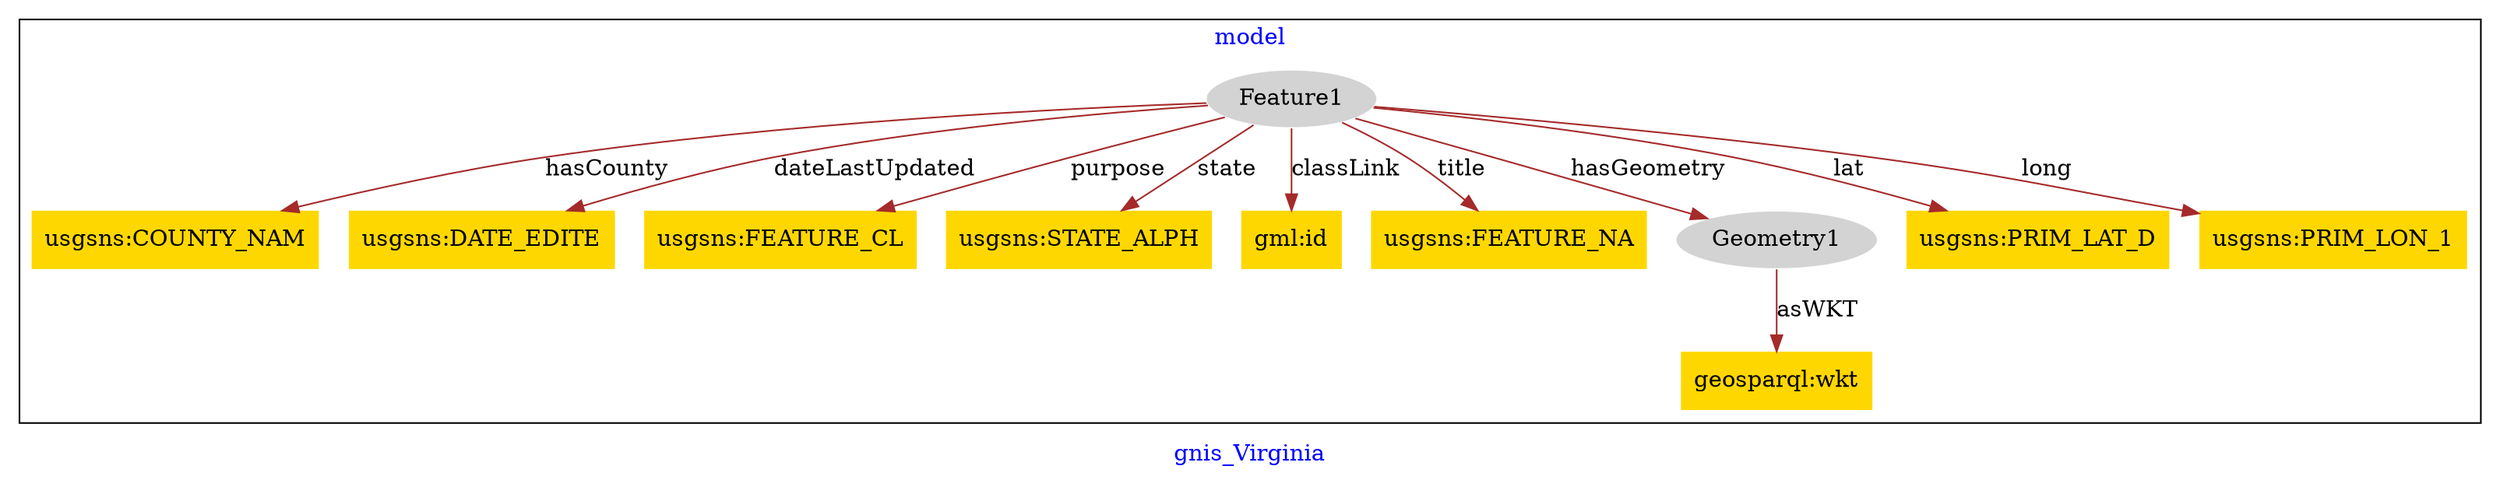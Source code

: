 digraph n0 {
fontcolor="blue"
remincross="true"
label="gnis_Virginia"
subgraph cluster {
label="model"
n2[style="filled",color="white",fillcolor="lightgray",label="Feature1"];
n3[shape="plaintext",style="filled",fillcolor="gold",label="usgsns:COUNTY_NAM"];
n4[shape="plaintext",style="filled",fillcolor="gold",label="usgsns:DATE_EDITE"];
n5[shape="plaintext",style="filled",fillcolor="gold",label="usgsns:FEATURE_CL"];
n6[shape="plaintext",style="filled",fillcolor="gold",label="usgsns:STATE_ALPH"];
n7[shape="plaintext",style="filled",fillcolor="gold",label="gml:id"];
n8[shape="plaintext",style="filled",fillcolor="gold",label="usgsns:FEATURE_NA"];
n9[style="filled",color="white",fillcolor="lightgray",label="Geometry1"];
n10[shape="plaintext",style="filled",fillcolor="gold",label="usgsns:PRIM_LAT_D"];
n11[shape="plaintext",style="filled",fillcolor="gold",label="usgsns:PRIM_LON_1"];
n12[shape="plaintext",style="filled",fillcolor="gold",label="geosparql:wkt"];
}
n2 -> n3[color="brown",fontcolor="black",label="hasCounty"]
n2 -> n4[color="brown",fontcolor="black",label="dateLastUpdated"]
n2 -> n5[color="brown",fontcolor="black",label="purpose"]
n2 -> n6[color="brown",fontcolor="black",label="state"]
n2 -> n7[color="brown",fontcolor="black",label="classLink"]
n2 -> n8[color="brown",fontcolor="black",label="title"]
n2 -> n9[color="brown",fontcolor="black",label="hasGeometry"]
n2 -> n10[color="brown",fontcolor="black",label="lat"]
n2 -> n11[color="brown",fontcolor="black",label="long"]
n9 -> n12[color="brown",fontcolor="black",label="asWKT"]
}
